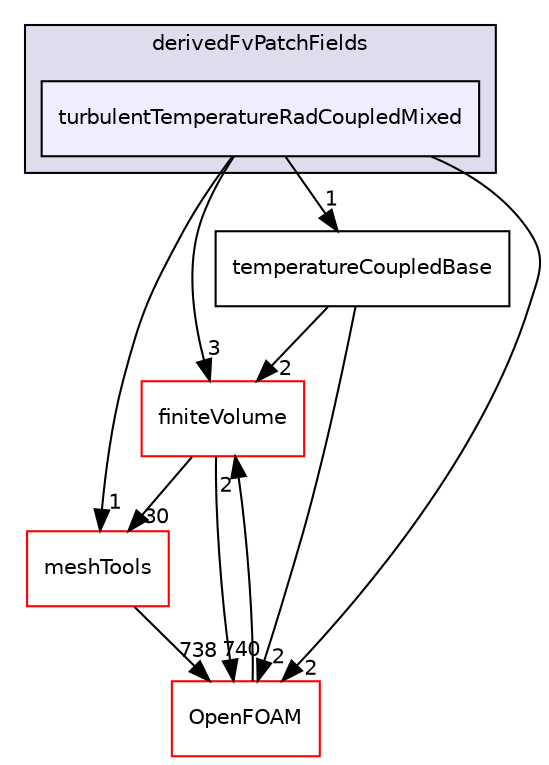 digraph "src/TurbulenceModels/compressible/turbulentFluidThermoModels/derivedFvPatchFields/turbulentTemperatureRadCoupledMixed" {
  bgcolor=transparent;
  compound=true
  node [ fontsize="10", fontname="Helvetica"];
  edge [ labelfontsize="10", labelfontname="Helvetica"];
  subgraph clusterdir_d7c89f283599343304e45068c6742eff {
    graph [ bgcolor="#ddddee", pencolor="black", label="derivedFvPatchFields" fontname="Helvetica", fontsize="10", URL="dir_d7c89f283599343304e45068c6742eff.html"]
  dir_501ef9c25cadbc16eb0cc1ce381c6efe [shape=box, label="turbulentTemperatureRadCoupledMixed", style="filled", fillcolor="#eeeeff", pencolor="black", URL="dir_501ef9c25cadbc16eb0cc1ce381c6efe.html"];
  }
  dir_9bd15774b555cf7259a6fa18f99fe99b [shape=box label="finiteVolume" color="red" URL="dir_9bd15774b555cf7259a6fa18f99fe99b.html"];
  dir_ae30ad0bef50cf391b24c614251bb9fd [shape=box label="meshTools" color="red" URL="dir_ae30ad0bef50cf391b24c614251bb9fd.html"];
  dir_c5473ff19b20e6ec4dfe5c310b3778a8 [shape=box label="OpenFOAM" color="red" URL="dir_c5473ff19b20e6ec4dfe5c310b3778a8.html"];
  dir_167e230efc27073194ca695e31623f20 [shape=box label="temperatureCoupledBase" URL="dir_167e230efc27073194ca695e31623f20.html"];
  dir_9bd15774b555cf7259a6fa18f99fe99b->dir_ae30ad0bef50cf391b24c614251bb9fd [headlabel="30", labeldistance=1.5 headhref="dir_000873_001781.html"];
  dir_9bd15774b555cf7259a6fa18f99fe99b->dir_c5473ff19b20e6ec4dfe5c310b3778a8 [headlabel="740", labeldistance=1.5 headhref="dir_000873_001927.html"];
  dir_ae30ad0bef50cf391b24c614251bb9fd->dir_c5473ff19b20e6ec4dfe5c310b3778a8 [headlabel="738", labeldistance=1.5 headhref="dir_001781_001927.html"];
  dir_501ef9c25cadbc16eb0cc1ce381c6efe->dir_9bd15774b555cf7259a6fa18f99fe99b [headlabel="3", labeldistance=1.5 headhref="dir_003041_000873.html"];
  dir_501ef9c25cadbc16eb0cc1ce381c6efe->dir_ae30ad0bef50cf391b24c614251bb9fd [headlabel="1", labeldistance=1.5 headhref="dir_003041_001781.html"];
  dir_501ef9c25cadbc16eb0cc1ce381c6efe->dir_c5473ff19b20e6ec4dfe5c310b3778a8 [headlabel="2", labeldistance=1.5 headhref="dir_003041_001927.html"];
  dir_501ef9c25cadbc16eb0cc1ce381c6efe->dir_167e230efc27073194ca695e31623f20 [headlabel="1", labeldistance=1.5 headhref="dir_003041_003033.html"];
  dir_c5473ff19b20e6ec4dfe5c310b3778a8->dir_9bd15774b555cf7259a6fa18f99fe99b [headlabel="2", labeldistance=1.5 headhref="dir_001927_000873.html"];
  dir_167e230efc27073194ca695e31623f20->dir_9bd15774b555cf7259a6fa18f99fe99b [headlabel="2", labeldistance=1.5 headhref="dir_003033_000873.html"];
  dir_167e230efc27073194ca695e31623f20->dir_c5473ff19b20e6ec4dfe5c310b3778a8 [headlabel="2", labeldistance=1.5 headhref="dir_003033_001927.html"];
}
